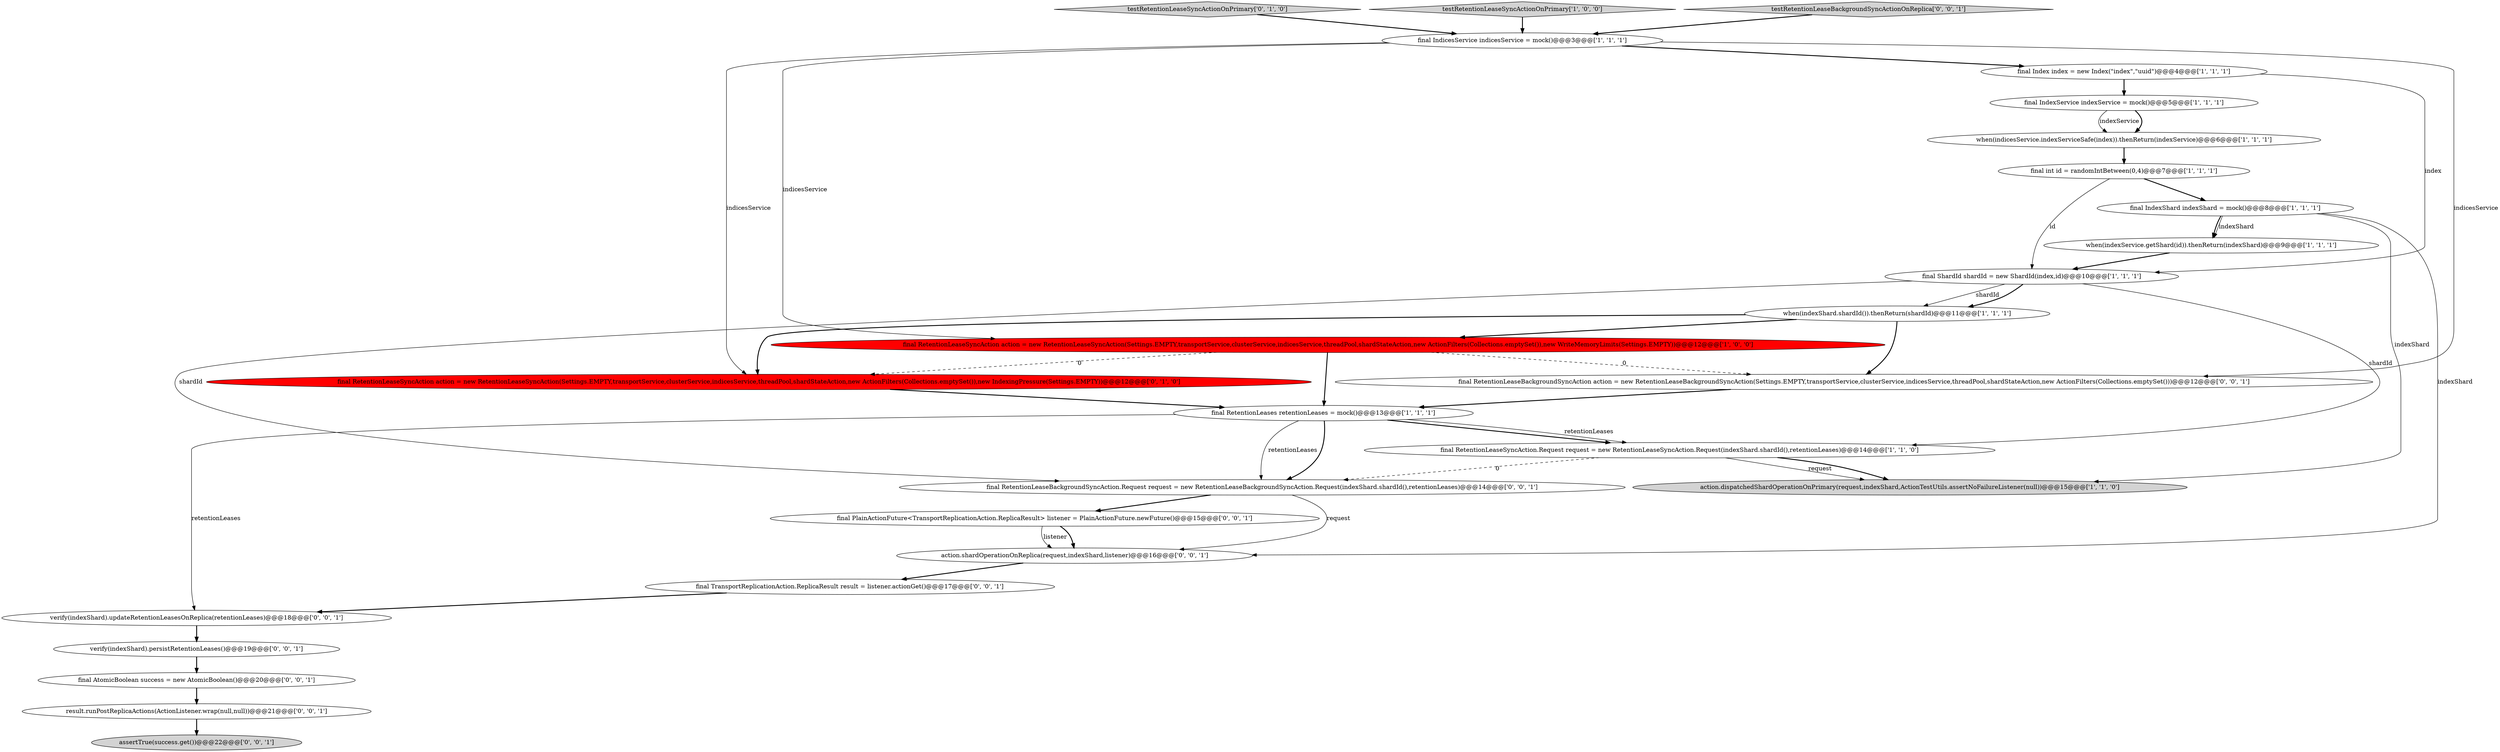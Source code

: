digraph {
9 [style = filled, label = "final RetentionLeases retentionLeases = mock()@@@13@@@['1', '1', '1']", fillcolor = white, shape = ellipse image = "AAA0AAABBB1BBB"];
10 [style = filled, label = "final ShardId shardId = new ShardId(index,id)@@@10@@@['1', '1', '1']", fillcolor = white, shape = ellipse image = "AAA0AAABBB1BBB"];
8 [style = filled, label = "final Index index = new Index(\"index\",\"uuid\")@@@4@@@['1', '1', '1']", fillcolor = white, shape = ellipse image = "AAA0AAABBB1BBB"];
1 [style = filled, label = "final int id = randomIntBetween(0,4)@@@7@@@['1', '1', '1']", fillcolor = white, shape = ellipse image = "AAA0AAABBB1BBB"];
14 [style = filled, label = "testRetentionLeaseSyncActionOnPrimary['0', '1', '0']", fillcolor = lightgray, shape = diamond image = "AAA0AAABBB2BBB"];
16 [style = filled, label = "final RetentionLeaseBackgroundSyncAction.Request request = new RetentionLeaseBackgroundSyncAction.Request(indexShard.shardId(),retentionLeases)@@@14@@@['0', '0', '1']", fillcolor = white, shape = ellipse image = "AAA0AAABBB3BBB"];
19 [style = filled, label = "final PlainActionFuture<TransportReplicationAction.ReplicaResult> listener = PlainActionFuture.newFuture()@@@15@@@['0', '0', '1']", fillcolor = white, shape = ellipse image = "AAA0AAABBB3BBB"];
22 [style = filled, label = "result.runPostReplicaActions(ActionListener.wrap(null,null))@@@21@@@['0', '0', '1']", fillcolor = white, shape = ellipse image = "AAA0AAABBB3BBB"];
20 [style = filled, label = "final TransportReplicationAction.ReplicaResult result = listener.actionGet()@@@17@@@['0', '0', '1']", fillcolor = white, shape = ellipse image = "AAA0AAABBB3BBB"];
11 [style = filled, label = "final IndexShard indexShard = mock()@@@8@@@['1', '1', '1']", fillcolor = white, shape = ellipse image = "AAA0AAABBB1BBB"];
23 [style = filled, label = "final RetentionLeaseBackgroundSyncAction action = new RetentionLeaseBackgroundSyncAction(Settings.EMPTY,transportService,clusterService,indicesService,threadPool,shardStateAction,new ActionFilters(Collections.emptySet()))@@@12@@@['0', '0', '1']", fillcolor = white, shape = ellipse image = "AAA0AAABBB3BBB"];
4 [style = filled, label = "final RetentionLeaseSyncAction.Request request = new RetentionLeaseSyncAction.Request(indexShard.shardId(),retentionLeases)@@@14@@@['1', '1', '0']", fillcolor = white, shape = ellipse image = "AAA0AAABBB1BBB"];
24 [style = filled, label = "assertTrue(success.get())@@@22@@@['0', '0', '1']", fillcolor = lightgray, shape = ellipse image = "AAA0AAABBB3BBB"];
13 [style = filled, label = "final RetentionLeaseSyncAction action = new RetentionLeaseSyncAction(Settings.EMPTY,transportService,clusterService,indicesService,threadPool,shardStateAction,new ActionFilters(Collections.emptySet()),new WriteMemoryLimits(Settings.EMPTY))@@@12@@@['1', '0', '0']", fillcolor = red, shape = ellipse image = "AAA1AAABBB1BBB"];
25 [style = filled, label = "verify(indexShard).updateRetentionLeasesOnReplica(retentionLeases)@@@18@@@['0', '0', '1']", fillcolor = white, shape = ellipse image = "AAA0AAABBB3BBB"];
6 [style = filled, label = "final IndicesService indicesService = mock()@@@3@@@['1', '1', '1']", fillcolor = white, shape = ellipse image = "AAA0AAABBB1BBB"];
2 [style = filled, label = "when(indexShard.shardId()).thenReturn(shardId)@@@11@@@['1', '1', '1']", fillcolor = white, shape = ellipse image = "AAA0AAABBB1BBB"];
12 [style = filled, label = "testRetentionLeaseSyncActionOnPrimary['1', '0', '0']", fillcolor = lightgray, shape = diamond image = "AAA0AAABBB1BBB"];
21 [style = filled, label = "testRetentionLeaseBackgroundSyncActionOnReplica['0', '0', '1']", fillcolor = lightgray, shape = diamond image = "AAA0AAABBB3BBB"];
18 [style = filled, label = "final AtomicBoolean success = new AtomicBoolean()@@@20@@@['0', '0', '1']", fillcolor = white, shape = ellipse image = "AAA0AAABBB3BBB"];
3 [style = filled, label = "when(indicesService.indexServiceSafe(index)).thenReturn(indexService)@@@6@@@['1', '1', '1']", fillcolor = white, shape = ellipse image = "AAA0AAABBB1BBB"];
26 [style = filled, label = "action.shardOperationOnReplica(request,indexShard,listener)@@@16@@@['0', '0', '1']", fillcolor = white, shape = ellipse image = "AAA0AAABBB3BBB"];
15 [style = filled, label = "final RetentionLeaseSyncAction action = new RetentionLeaseSyncAction(Settings.EMPTY,transportService,clusterService,indicesService,threadPool,shardStateAction,new ActionFilters(Collections.emptySet()),new IndexingPressure(Settings.EMPTY))@@@12@@@['0', '1', '0']", fillcolor = red, shape = ellipse image = "AAA1AAABBB2BBB"];
5 [style = filled, label = "action.dispatchedShardOperationOnPrimary(request,indexShard,ActionTestUtils.assertNoFailureListener(null))@@@15@@@['1', '1', '0']", fillcolor = lightgray, shape = ellipse image = "AAA0AAABBB1BBB"];
17 [style = filled, label = "verify(indexShard).persistRetentionLeases()@@@19@@@['0', '0', '1']", fillcolor = white, shape = ellipse image = "AAA0AAABBB3BBB"];
7 [style = filled, label = "when(indexService.getShard(id)).thenReturn(indexShard)@@@9@@@['1', '1', '1']", fillcolor = white, shape = ellipse image = "AAA0AAABBB1BBB"];
0 [style = filled, label = "final IndexService indexService = mock()@@@5@@@['1', '1', '1']", fillcolor = white, shape = ellipse image = "AAA0AAABBB1BBB"];
0->3 [style = bold, label=""];
16->26 [style = solid, label="request"];
6->15 [style = solid, label="indicesService"];
4->16 [style = dashed, label="0"];
3->1 [style = bold, label=""];
21->6 [style = bold, label=""];
7->10 [style = bold, label=""];
9->4 [style = bold, label=""];
11->5 [style = solid, label="indexShard"];
10->16 [style = solid, label="shardId"];
9->16 [style = solid, label="retentionLeases"];
10->2 [style = solid, label="shardId"];
16->19 [style = bold, label=""];
12->6 [style = bold, label=""];
20->25 [style = bold, label=""];
25->17 [style = bold, label=""];
13->15 [style = dashed, label="0"];
13->23 [style = dashed, label="0"];
9->16 [style = bold, label=""];
6->23 [style = solid, label="indicesService"];
1->11 [style = bold, label=""];
2->13 [style = bold, label=""];
8->10 [style = solid, label="index"];
8->0 [style = bold, label=""];
6->13 [style = solid, label="indicesService"];
2->23 [style = bold, label=""];
9->25 [style = solid, label="retentionLeases"];
18->22 [style = bold, label=""];
10->4 [style = solid, label="shardId"];
15->9 [style = bold, label=""];
0->3 [style = solid, label="indexService"];
19->26 [style = bold, label=""];
19->26 [style = solid, label="listener"];
17->18 [style = bold, label=""];
2->15 [style = bold, label=""];
6->8 [style = bold, label=""];
4->5 [style = solid, label="request"];
11->26 [style = solid, label="indexShard"];
1->10 [style = solid, label="id"];
9->4 [style = solid, label="retentionLeases"];
11->7 [style = solid, label="indexShard"];
10->2 [style = bold, label=""];
13->9 [style = bold, label=""];
22->24 [style = bold, label=""];
23->9 [style = bold, label=""];
4->5 [style = bold, label=""];
14->6 [style = bold, label=""];
11->7 [style = bold, label=""];
26->20 [style = bold, label=""];
}
